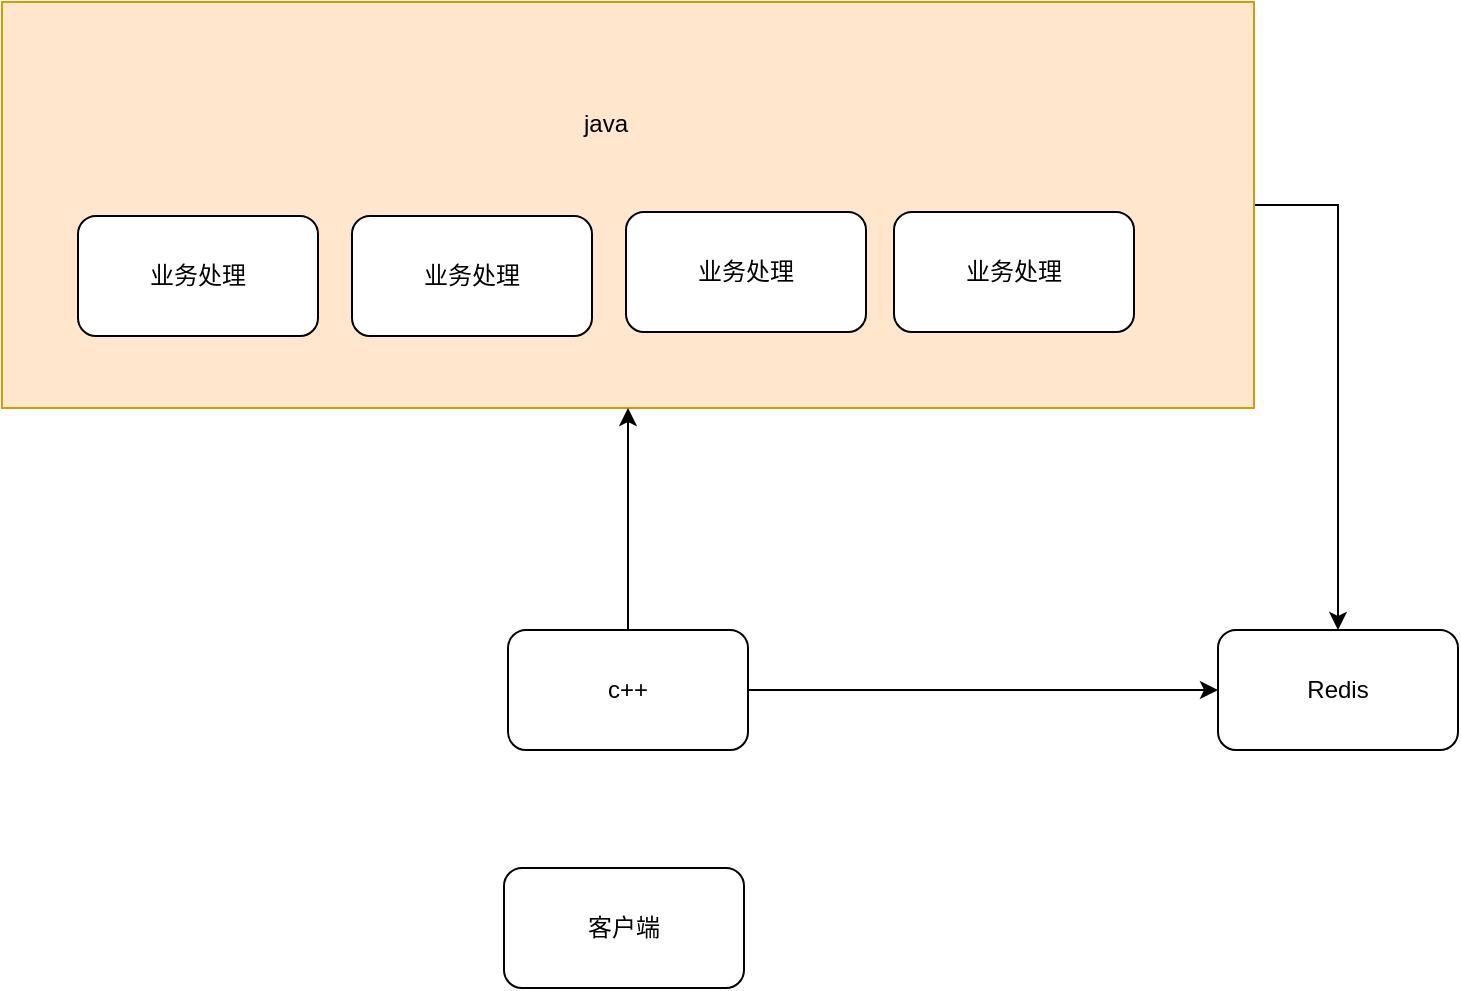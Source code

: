 <mxfile version="25.0.3">
  <diagram name="第 1 页" id="kcQXQSUT1It2r0rhMfiR">
    <mxGraphModel dx="1434" dy="746" grid="0" gridSize="10" guides="1" tooltips="1" connect="1" arrows="1" fold="1" page="0" pageScale="1" pageWidth="827" pageHeight="1169" math="0" shadow="0">
      <root>
        <mxCell id="0" />
        <mxCell id="1" parent="0" />
        <mxCell id="n2hlyddYiThPnWGno8mT-13" style="edgeStyle=orthogonalEdgeStyle;rounded=0;orthogonalLoop=1;jettySize=auto;html=1;exitX=1;exitY=0.5;exitDx=0;exitDy=0;entryX=0.5;entryY=0;entryDx=0;entryDy=0;" edge="1" parent="1" source="n2hlyddYiThPnWGno8mT-8" target="n2hlyddYiThPnWGno8mT-10">
          <mxGeometry relative="1" as="geometry" />
        </mxCell>
        <mxCell id="n2hlyddYiThPnWGno8mT-8" value="" style="rounded=0;whiteSpace=wrap;html=1;fillColor=#ffe6cc;strokeColor=#d79b00;" vertex="1" parent="1">
          <mxGeometry x="77" y="249" width="626" height="203" as="geometry" />
        </mxCell>
        <mxCell id="n2hlyddYiThPnWGno8mT-2" value="客户端" style="rounded=1;whiteSpace=wrap;html=1;" vertex="1" parent="1">
          <mxGeometry x="328" y="682" width="120" height="60" as="geometry" />
        </mxCell>
        <mxCell id="n2hlyddYiThPnWGno8mT-11" style="edgeStyle=orthogonalEdgeStyle;rounded=0;orthogonalLoop=1;jettySize=auto;html=1;exitX=1;exitY=0.5;exitDx=0;exitDy=0;" edge="1" parent="1" source="n2hlyddYiThPnWGno8mT-3" target="n2hlyddYiThPnWGno8mT-10">
          <mxGeometry relative="1" as="geometry" />
        </mxCell>
        <mxCell id="n2hlyddYiThPnWGno8mT-12" style="edgeStyle=orthogonalEdgeStyle;rounded=0;orthogonalLoop=1;jettySize=auto;html=1;exitX=0.5;exitY=0;exitDx=0;exitDy=0;entryX=0.5;entryY=1;entryDx=0;entryDy=0;" edge="1" parent="1" source="n2hlyddYiThPnWGno8mT-3" target="n2hlyddYiThPnWGno8mT-8">
          <mxGeometry relative="1" as="geometry" />
        </mxCell>
        <mxCell id="n2hlyddYiThPnWGno8mT-3" value="c++" style="rounded=1;whiteSpace=wrap;html=1;" vertex="1" parent="1">
          <mxGeometry x="330" y="563" width="120" height="60" as="geometry" />
        </mxCell>
        <mxCell id="n2hlyddYiThPnWGno8mT-4" value="业务处理" style="rounded=1;whiteSpace=wrap;html=1;" vertex="1" parent="1">
          <mxGeometry x="252" y="356" width="120" height="60" as="geometry" />
        </mxCell>
        <mxCell id="n2hlyddYiThPnWGno8mT-5" value="业务处理" style="rounded=1;whiteSpace=wrap;html=1;" vertex="1" parent="1">
          <mxGeometry x="389" y="354" width="120" height="60" as="geometry" />
        </mxCell>
        <mxCell id="n2hlyddYiThPnWGno8mT-6" value="业务处理" style="rounded=1;whiteSpace=wrap;html=1;" vertex="1" parent="1">
          <mxGeometry x="523" y="354" width="120" height="60" as="geometry" />
        </mxCell>
        <mxCell id="n2hlyddYiThPnWGno8mT-7" value="业务处理" style="rounded=1;whiteSpace=wrap;html=1;" vertex="1" parent="1">
          <mxGeometry x="115" y="356" width="120" height="60" as="geometry" />
        </mxCell>
        <mxCell id="n2hlyddYiThPnWGno8mT-9" value="java" style="text;html=1;align=center;verticalAlign=middle;whiteSpace=wrap;rounded=0;" vertex="1" parent="1">
          <mxGeometry x="349" y="295" width="60" height="30" as="geometry" />
        </mxCell>
        <mxCell id="n2hlyddYiThPnWGno8mT-10" value="Redis" style="rounded=1;whiteSpace=wrap;html=1;" vertex="1" parent="1">
          <mxGeometry x="685" y="563" width="120" height="60" as="geometry" />
        </mxCell>
      </root>
    </mxGraphModel>
  </diagram>
</mxfile>
